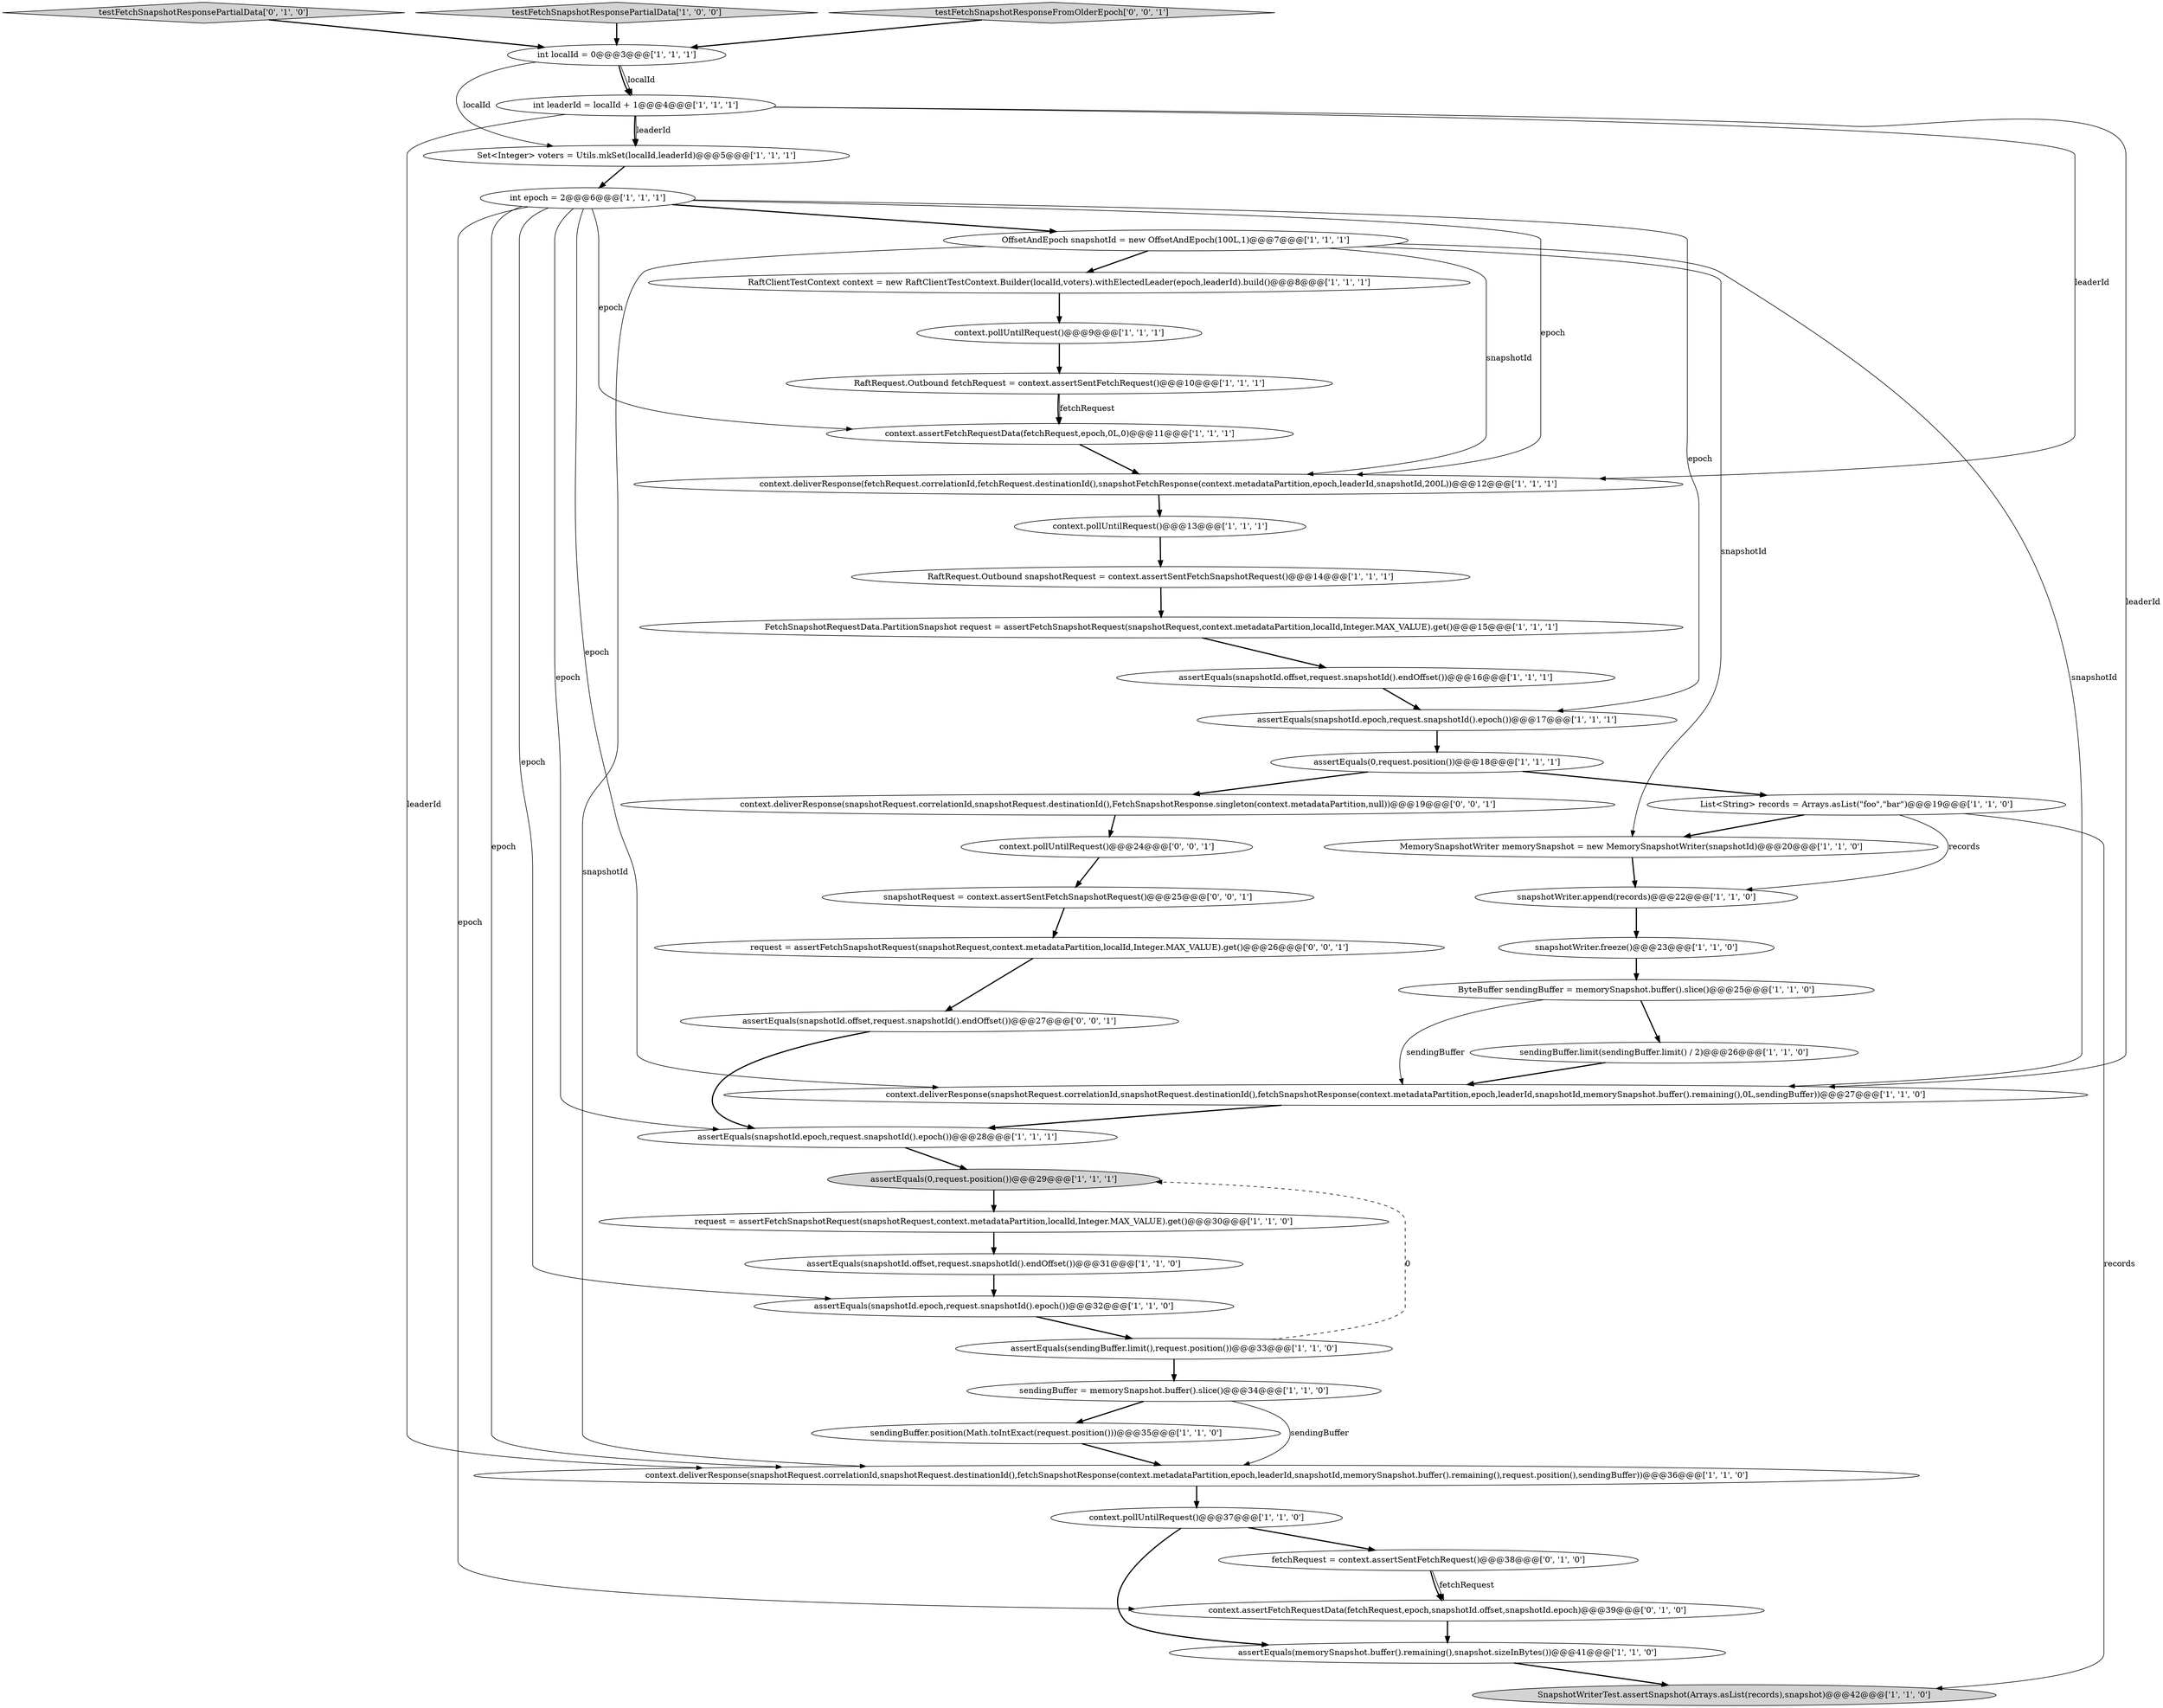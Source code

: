 digraph {
25 [style = filled, label = "List<String> records = Arrays.asList(\"foo\",\"bar\")@@@19@@@['1', '1', '0']", fillcolor = white, shape = ellipse image = "AAA0AAABBB1BBB"];
9 [style = filled, label = "assertEquals(0,request.position())@@@18@@@['1', '1', '1']", fillcolor = white, shape = ellipse image = "AAA0AAABBB1BBB"];
17 [style = filled, label = "request = assertFetchSnapshotRequest(snapshotRequest,context.metadataPartition,localId,Integer.MAX_VALUE).get()@@@30@@@['1', '1', '0']", fillcolor = white, shape = ellipse image = "AAA0AAABBB1BBB"];
37 [style = filled, label = "testFetchSnapshotResponsePartialData['0', '1', '0']", fillcolor = lightgray, shape = diamond image = "AAA0AAABBB2BBB"];
28 [style = filled, label = "MemorySnapshotWriter memorySnapshot = new MemorySnapshotWriter(snapshotId)@@@20@@@['1', '1', '0']", fillcolor = white, shape = ellipse image = "AAA0AAABBB1BBB"];
4 [style = filled, label = "context.assertFetchRequestData(fetchRequest,epoch,0L,0)@@@11@@@['1', '1', '1']", fillcolor = white, shape = ellipse image = "AAA0AAABBB1BBB"];
34 [style = filled, label = "assertEquals(memorySnapshot.buffer().remaining(),snapshot.sizeInBytes())@@@41@@@['1', '1', '0']", fillcolor = white, shape = ellipse image = "AAA0AAABBB1BBB"];
19 [style = filled, label = "Set<Integer> voters = Utils.mkSet(localId,leaderId)@@@5@@@['1', '1', '1']", fillcolor = white, shape = ellipse image = "AAA0AAABBB1BBB"];
35 [style = filled, label = "context.pollUntilRequest()@@@37@@@['1', '1', '0']", fillcolor = white, shape = ellipse image = "AAA0AAABBB1BBB"];
22 [style = filled, label = "RaftClientTestContext context = new RaftClientTestContext.Builder(localId,voters).withElectedLeader(epoch,leaderId).build()@@@8@@@['1', '1', '1']", fillcolor = white, shape = ellipse image = "AAA0AAABBB1BBB"];
7 [style = filled, label = "snapshotWriter.freeze()@@@23@@@['1', '1', '0']", fillcolor = white, shape = ellipse image = "AAA0AAABBB1BBB"];
1 [style = filled, label = "sendingBuffer.position(Math.toIntExact(request.position()))@@@35@@@['1', '1', '0']", fillcolor = white, shape = ellipse image = "AAA0AAABBB1BBB"];
36 [style = filled, label = "fetchRequest = context.assertSentFetchRequest()@@@38@@@['0', '1', '0']", fillcolor = white, shape = ellipse image = "AAA1AAABBB2BBB"];
11 [style = filled, label = "assertEquals(snapshotId.epoch,request.snapshotId().epoch())@@@32@@@['1', '1', '0']", fillcolor = white, shape = ellipse image = "AAA0AAABBB1BBB"];
3 [style = filled, label = "sendingBuffer.limit(sendingBuffer.limit() / 2)@@@26@@@['1', '1', '0']", fillcolor = white, shape = ellipse image = "AAA0AAABBB1BBB"];
20 [style = filled, label = "context.deliverResponse(snapshotRequest.correlationId,snapshotRequest.destinationId(),fetchSnapshotResponse(context.metadataPartition,epoch,leaderId,snapshotId,memorySnapshot.buffer().remaining(),request.position(),sendingBuffer))@@@36@@@['1', '1', '0']", fillcolor = white, shape = ellipse image = "AAA0AAABBB1BBB"];
27 [style = filled, label = "sendingBuffer = memorySnapshot.buffer().slice()@@@34@@@['1', '1', '0']", fillcolor = white, shape = ellipse image = "AAA0AAABBB1BBB"];
41 [style = filled, label = "snapshotRequest = context.assertSentFetchSnapshotRequest()@@@25@@@['0', '0', '1']", fillcolor = white, shape = ellipse image = "AAA0AAABBB3BBB"];
10 [style = filled, label = "assertEquals(snapshotId.offset,request.snapshotId().endOffset())@@@31@@@['1', '1', '0']", fillcolor = white, shape = ellipse image = "AAA0AAABBB1BBB"];
0 [style = filled, label = "FetchSnapshotRequestData.PartitionSnapshot request = assertFetchSnapshotRequest(snapshotRequest,context.metadataPartition,localId,Integer.MAX_VALUE).get()@@@15@@@['1', '1', '1']", fillcolor = white, shape = ellipse image = "AAA0AAABBB1BBB"];
12 [style = filled, label = "context.pollUntilRequest()@@@13@@@['1', '1', '1']", fillcolor = white, shape = ellipse image = "AAA0AAABBB1BBB"];
23 [style = filled, label = "int localId = 0@@@3@@@['1', '1', '1']", fillcolor = white, shape = ellipse image = "AAA0AAABBB1BBB"];
32 [style = filled, label = "snapshotWriter.append(records)@@@22@@@['1', '1', '0']", fillcolor = white, shape = ellipse image = "AAA0AAABBB1BBB"];
13 [style = filled, label = "context.deliverResponse(fetchRequest.correlationId,fetchRequest.destinationId(),snapshotFetchResponse(context.metadataPartition,epoch,leaderId,snapshotId,200L))@@@12@@@['1', '1', '1']", fillcolor = white, shape = ellipse image = "AAA0AAABBB1BBB"];
24 [style = filled, label = "int epoch = 2@@@6@@@['1', '1', '1']", fillcolor = white, shape = ellipse image = "AAA0AAABBB1BBB"];
6 [style = filled, label = "testFetchSnapshotResponsePartialData['1', '0', '0']", fillcolor = lightgray, shape = diamond image = "AAA0AAABBB1BBB"];
21 [style = filled, label = "assertEquals(snapshotId.epoch,request.snapshotId().epoch())@@@17@@@['1', '1', '1']", fillcolor = white, shape = ellipse image = "AAA0AAABBB1BBB"];
42 [style = filled, label = "context.pollUntilRequest()@@@24@@@['0', '0', '1']", fillcolor = white, shape = ellipse image = "AAA0AAABBB3BBB"];
31 [style = filled, label = "SnapshotWriterTest.assertSnapshot(Arrays.asList(records),snapshot)@@@42@@@['1', '1', '0']", fillcolor = lightgray, shape = ellipse image = "AAA0AAABBB1BBB"];
26 [style = filled, label = "context.deliverResponse(snapshotRequest.correlationId,snapshotRequest.destinationId(),fetchSnapshotResponse(context.metadataPartition,epoch,leaderId,snapshotId,memorySnapshot.buffer().remaining(),0L,sendingBuffer))@@@27@@@['1', '1', '0']", fillcolor = white, shape = ellipse image = "AAA0AAABBB1BBB"];
16 [style = filled, label = "RaftRequest.Outbound fetchRequest = context.assertSentFetchRequest()@@@10@@@['1', '1', '1']", fillcolor = white, shape = ellipse image = "AAA0AAABBB1BBB"];
8 [style = filled, label = "assertEquals(0,request.position())@@@29@@@['1', '1', '1']", fillcolor = lightgray, shape = ellipse image = "AAA0AAABBB1BBB"];
14 [style = filled, label = "assertEquals(sendingBuffer.limit(),request.position())@@@33@@@['1', '1', '0']", fillcolor = white, shape = ellipse image = "AAA0AAABBB1BBB"];
44 [style = filled, label = "context.deliverResponse(snapshotRequest.correlationId,snapshotRequest.destinationId(),FetchSnapshotResponse.singleton(context.metadataPartition,null))@@@19@@@['0', '0', '1']", fillcolor = white, shape = ellipse image = "AAA0AAABBB3BBB"];
5 [style = filled, label = "int leaderId = localId + 1@@@4@@@['1', '1', '1']", fillcolor = white, shape = ellipse image = "AAA0AAABBB1BBB"];
15 [style = filled, label = "RaftRequest.Outbound snapshotRequest = context.assertSentFetchSnapshotRequest()@@@14@@@['1', '1', '1']", fillcolor = white, shape = ellipse image = "AAA0AAABBB1BBB"];
30 [style = filled, label = "assertEquals(snapshotId.epoch,request.snapshotId().epoch())@@@28@@@['1', '1', '1']", fillcolor = white, shape = ellipse image = "AAA0AAABBB1BBB"];
18 [style = filled, label = "ByteBuffer sendingBuffer = memorySnapshot.buffer().slice()@@@25@@@['1', '1', '0']", fillcolor = white, shape = ellipse image = "AAA0AAABBB1BBB"];
40 [style = filled, label = "request = assertFetchSnapshotRequest(snapshotRequest,context.metadataPartition,localId,Integer.MAX_VALUE).get()@@@26@@@['0', '0', '1']", fillcolor = white, shape = ellipse image = "AAA0AAABBB3BBB"];
38 [style = filled, label = "context.assertFetchRequestData(fetchRequest,epoch,snapshotId.offset,snapshotId.epoch)@@@39@@@['0', '1', '0']", fillcolor = white, shape = ellipse image = "AAA1AAABBB2BBB"];
39 [style = filled, label = "testFetchSnapshotResponseFromOlderEpoch['0', '0', '1']", fillcolor = lightgray, shape = diamond image = "AAA0AAABBB3BBB"];
2 [style = filled, label = "context.pollUntilRequest()@@@9@@@['1', '1', '1']", fillcolor = white, shape = ellipse image = "AAA0AAABBB1BBB"];
33 [style = filled, label = "OffsetAndEpoch snapshotId = new OffsetAndEpoch(100L,1)@@@7@@@['1', '1', '1']", fillcolor = white, shape = ellipse image = "AAA0AAABBB1BBB"];
29 [style = filled, label = "assertEquals(snapshotId.offset,request.snapshotId().endOffset())@@@16@@@['1', '1', '1']", fillcolor = white, shape = ellipse image = "AAA0AAABBB1BBB"];
43 [style = filled, label = "assertEquals(snapshotId.offset,request.snapshotId().endOffset())@@@27@@@['0', '0', '1']", fillcolor = white, shape = ellipse image = "AAA0AAABBB3BBB"];
22->2 [style = bold, label=""];
18->3 [style = bold, label=""];
23->19 [style = solid, label="localId"];
29->21 [style = bold, label=""];
24->38 [style = solid, label="epoch"];
5->19 [style = bold, label=""];
14->27 [style = bold, label=""];
23->5 [style = solid, label="localId"];
41->40 [style = bold, label=""];
24->13 [style = solid, label="epoch"];
16->4 [style = bold, label=""];
44->42 [style = bold, label=""];
9->44 [style = bold, label=""];
24->33 [style = bold, label=""];
25->32 [style = solid, label="records"];
3->26 [style = bold, label=""];
40->43 [style = bold, label=""];
7->18 [style = bold, label=""];
12->15 [style = bold, label=""];
24->20 [style = solid, label="epoch"];
33->26 [style = solid, label="snapshotId"];
0->29 [style = bold, label=""];
28->32 [style = bold, label=""];
24->26 [style = solid, label="epoch"];
38->34 [style = bold, label=""];
10->11 [style = bold, label=""];
42->41 [style = bold, label=""];
19->24 [style = bold, label=""];
8->17 [style = bold, label=""];
24->11 [style = solid, label="epoch"];
11->14 [style = bold, label=""];
14->8 [style = dashed, label="0"];
5->19 [style = solid, label="leaderId"];
5->20 [style = solid, label="leaderId"];
18->26 [style = solid, label="sendingBuffer"];
33->22 [style = bold, label=""];
13->12 [style = bold, label=""];
15->0 [style = bold, label=""];
25->31 [style = solid, label="records"];
36->38 [style = solid, label="fetchRequest"];
5->13 [style = solid, label="leaderId"];
27->20 [style = solid, label="sendingBuffer"];
25->28 [style = bold, label=""];
27->1 [style = bold, label=""];
20->35 [style = bold, label=""];
33->13 [style = solid, label="snapshotId"];
34->31 [style = bold, label=""];
33->28 [style = solid, label="snapshotId"];
23->5 [style = bold, label=""];
35->36 [style = bold, label=""];
2->16 [style = bold, label=""];
5->26 [style = solid, label="leaderId"];
4->13 [style = bold, label=""];
32->7 [style = bold, label=""];
43->30 [style = bold, label=""];
21->9 [style = bold, label=""];
36->38 [style = bold, label=""];
30->8 [style = bold, label=""];
33->20 [style = solid, label="snapshotId"];
9->25 [style = bold, label=""];
1->20 [style = bold, label=""];
37->23 [style = bold, label=""];
24->30 [style = solid, label="epoch"];
24->4 [style = solid, label="epoch"];
26->30 [style = bold, label=""];
35->34 [style = bold, label=""];
6->23 [style = bold, label=""];
39->23 [style = bold, label=""];
17->10 [style = bold, label=""];
16->4 [style = solid, label="fetchRequest"];
24->21 [style = solid, label="epoch"];
}
